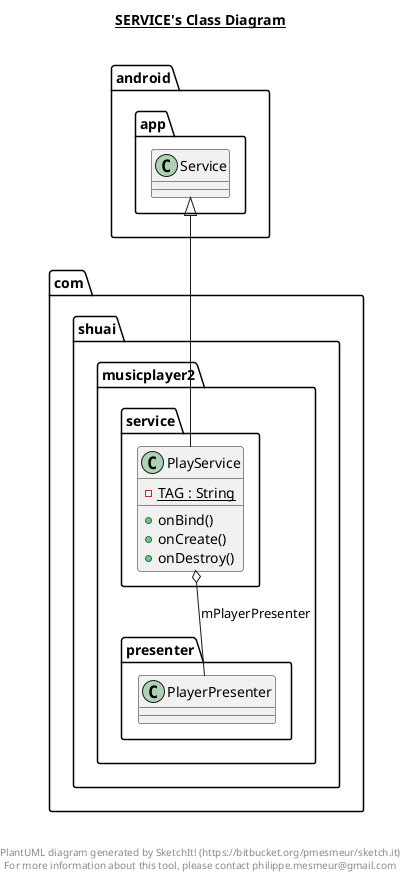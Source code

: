 @startuml

title __SERVICE's Class Diagram__\n

  namespace com.shuai.musicplayer2 {
    namespace service {
      class com.shuai.musicplayer2.service.PlayService {
          {static} - TAG : String
          + onBind()
          + onCreate()
          + onDestroy()
      }
    }
  }
  

  com.shuai.musicplayer2.service.PlayService -up-|> android.app.Service
  com.shuai.musicplayer2.service.PlayService o-- com.shuai.musicplayer2.presenter.PlayerPresenter : mPlayerPresenter


right footer


PlantUML diagram generated by SketchIt! (https://bitbucket.org/pmesmeur/sketch.it)
For more information about this tool, please contact philippe.mesmeur@gmail.com
endfooter

@enduml
